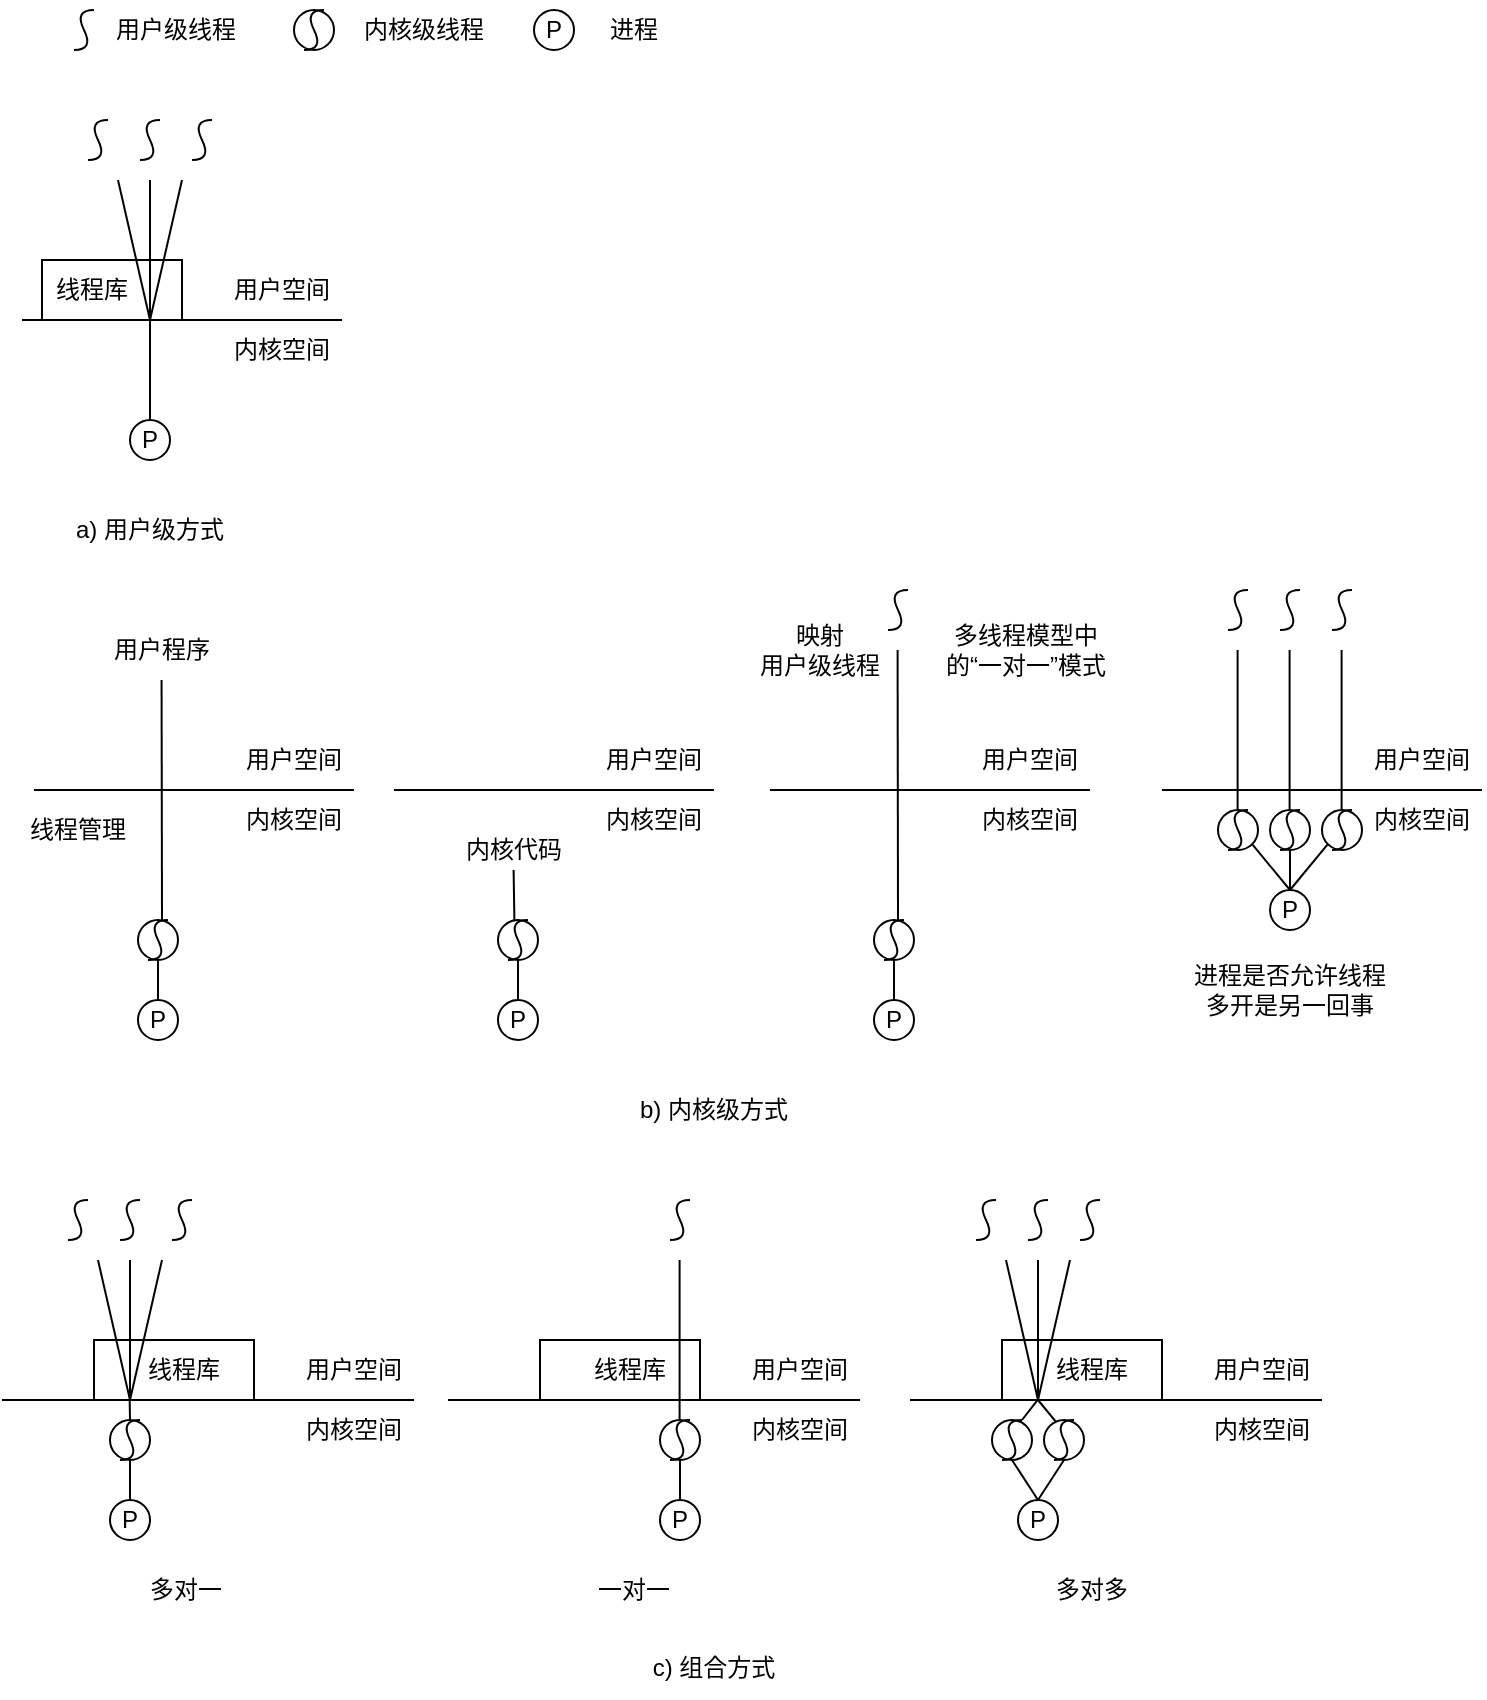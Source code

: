 <mxfile version="20.3.0" type="device"><diagram id="R8uhCAj3QVpGv8HU3DEY" name="第 1 页"><mxGraphModel dx="981" dy="624" grid="1" gridSize="10" guides="1" tooltips="1" connect="1" arrows="1" fold="1" page="1" pageScale="1" pageWidth="827" pageHeight="1169" math="0" shadow="0"><root><mxCell id="0"/><mxCell id="1" parent="0"/><mxCell id="jNo3TmFKZW0yZYiEly3y-71" value="" style="endArrow=none;html=1;rounded=0;" parent="1" edge="1"><mxGeometry width="50" height="50" relative="1" as="geometry"><mxPoint x="30" y="480" as="sourcePoint"/><mxPoint x="190" y="480" as="targetPoint"/></mxGeometry></mxCell><mxCell id="jNo3TmFKZW0yZYiEly3y-72" value="线程库&amp;nbsp; &amp;nbsp; &amp;nbsp;&amp;nbsp;" style="rounded=0;whiteSpace=wrap;html=1;" parent="1" vertex="1"><mxGeometry x="40" y="450" width="70" height="30" as="geometry"/></mxCell><mxCell id="jNo3TmFKZW0yZYiEly3y-73" value="用户空间" style="text;html=1;strokeColor=none;fillColor=none;align=center;verticalAlign=middle;whiteSpace=wrap;rounded=0;" parent="1" vertex="1"><mxGeometry x="130" y="450" width="60" height="30" as="geometry"/></mxCell><mxCell id="jNo3TmFKZW0yZYiEly3y-74" value="内核空间" style="text;html=1;strokeColor=none;fillColor=none;align=center;verticalAlign=middle;whiteSpace=wrap;rounded=0;" parent="1" vertex="1"><mxGeometry x="130" y="480" width="60" height="30" as="geometry"/></mxCell><mxCell id="jNo3TmFKZW0yZYiEly3y-75" value="P" style="ellipse;whiteSpace=wrap;html=1;aspect=fixed;" parent="1" vertex="1"><mxGeometry x="84" y="530" width="20" height="20" as="geometry"/></mxCell><mxCell id="jNo3TmFKZW0yZYiEly3y-76" value="" style="endArrow=none;html=1;rounded=0;exitX=0.5;exitY=0;exitDx=0;exitDy=0;" parent="1" source="jNo3TmFKZW0yZYiEly3y-75" edge="1"><mxGeometry width="50" height="50" relative="1" as="geometry"><mxPoint x="90" y="520" as="sourcePoint"/><mxPoint x="94" y="410" as="targetPoint"/></mxGeometry></mxCell><mxCell id="jNo3TmFKZW0yZYiEly3y-77" value="" style="endArrow=none;html=1;rounded=0;" parent="1" edge="1"><mxGeometry width="50" height="50" relative="1" as="geometry"><mxPoint x="94" y="480" as="sourcePoint"/><mxPoint x="110" y="410" as="targetPoint"/></mxGeometry></mxCell><mxCell id="jNo3TmFKZW0yZYiEly3y-79" value="" style="endArrow=none;html=1;rounded=0;" parent="1" edge="1"><mxGeometry width="50" height="50" relative="1" as="geometry"><mxPoint x="94" y="480" as="sourcePoint"/><mxPoint x="78" y="410" as="targetPoint"/></mxGeometry></mxCell><mxCell id="jNo3TmFKZW0yZYiEly3y-85" value="" style="endArrow=none;html=1;rounded=0;" parent="1" edge="1"><mxGeometry width="50" height="50" relative="1" as="geometry"><mxPoint x="600" y="715" as="sourcePoint"/><mxPoint x="760" y="715" as="targetPoint"/></mxGeometry></mxCell><mxCell id="jNo3TmFKZW0yZYiEly3y-87" value="用户空间" style="text;html=1;strokeColor=none;fillColor=none;align=center;verticalAlign=middle;whiteSpace=wrap;rounded=0;" parent="1" vertex="1"><mxGeometry x="700" y="685" width="60" height="30" as="geometry"/></mxCell><mxCell id="jNo3TmFKZW0yZYiEly3y-88" value="内核空间" style="text;html=1;strokeColor=none;fillColor=none;align=center;verticalAlign=middle;whiteSpace=wrap;rounded=0;" parent="1" vertex="1"><mxGeometry x="700" y="715" width="60" height="30" as="geometry"/></mxCell><mxCell id="jNo3TmFKZW0yZYiEly3y-89" value="P" style="ellipse;whiteSpace=wrap;html=1;aspect=fixed;" parent="1" vertex="1"><mxGeometry x="654" y="765" width="20" height="20" as="geometry"/></mxCell><mxCell id="jNo3TmFKZW0yZYiEly3y-90" value="" style="endArrow=none;html=1;rounded=0;exitX=0.5;exitY=0;exitDx=0;exitDy=0;startArrow=none;entryX=0.5;entryY=1;entryDx=0;entryDy=0;" parent="1" source="jNo3TmFKZW0yZYiEly3y-96" target="jNo3TmFKZW0yZYiEly3y-96" edge="1"><mxGeometry width="50" height="50" relative="1" as="geometry"><mxPoint x="660" y="755" as="sourcePoint"/><mxPoint x="664" y="645" as="targetPoint"/></mxGeometry></mxCell><mxCell id="jNo3TmFKZW0yZYiEly3y-91" value="" style="endArrow=none;html=1;rounded=0;entryX=0;entryY=1;entryDx=0;entryDy=0;" parent="1" target="jNo3TmFKZW0yZYiEly3y-101" edge="1"><mxGeometry width="50" height="50" relative="1" as="geometry"><mxPoint x="664" y="765" as="sourcePoint"/><mxPoint x="680" y="745" as="targetPoint"/></mxGeometry></mxCell><mxCell id="jNo3TmFKZW0yZYiEly3y-92" value="" style="endArrow=none;html=1;rounded=0;entryX=1;entryY=1;entryDx=0;entryDy=0;" parent="1" target="jNo3TmFKZW0yZYiEly3y-104" edge="1"><mxGeometry width="50" height="50" relative="1" as="geometry"><mxPoint x="664" y="765" as="sourcePoint"/><mxPoint x="648" y="745" as="targetPoint"/></mxGeometry></mxCell><mxCell id="jNo3TmFKZW0yZYiEly3y-93" value="" style="curved=1;endArrow=none;html=1;rounded=0;endFill=0;" parent="1" edge="1"><mxGeometry width="50" height="50" relative="1" as="geometry"><mxPoint x="633" y="635" as="sourcePoint"/><mxPoint x="643" y="615" as="targetPoint"/><Array as="points"><mxPoint x="643" y="635"/><mxPoint x="633" y="615"/></Array></mxGeometry></mxCell><mxCell id="jNo3TmFKZW0yZYiEly3y-94" value="" style="curved=1;endArrow=none;html=1;rounded=0;endFill=0;" parent="1" edge="1"><mxGeometry width="50" height="50" relative="1" as="geometry"><mxPoint x="659" y="635" as="sourcePoint"/><mxPoint x="669" y="615" as="targetPoint"/><Array as="points"><mxPoint x="669" y="635"/><mxPoint x="659" y="615"/></Array></mxGeometry></mxCell><mxCell id="jNo3TmFKZW0yZYiEly3y-95" value="" style="curved=1;endArrow=none;html=1;rounded=0;endFill=0;" parent="1" edge="1"><mxGeometry width="50" height="50" relative="1" as="geometry"><mxPoint x="685" y="635" as="sourcePoint"/><mxPoint x="695" y="615" as="targetPoint"/><Array as="points"><mxPoint x="695" y="635"/><mxPoint x="685" y="615"/></Array></mxGeometry></mxCell><mxCell id="jNo3TmFKZW0yZYiEly3y-96" value="" style="ellipse;whiteSpace=wrap;html=1;aspect=fixed;" parent="1" vertex="1"><mxGeometry x="654" y="725" width="20" height="20" as="geometry"/></mxCell><mxCell id="jNo3TmFKZW0yZYiEly3y-97" value="" style="endArrow=none;html=1;rounded=0;exitX=0.5;exitY=0;exitDx=0;exitDy=0;" parent="1" source="jNo3TmFKZW0yZYiEly3y-89" target="jNo3TmFKZW0yZYiEly3y-96" edge="1"><mxGeometry width="50" height="50" relative="1" as="geometry"><mxPoint x="664" y="765" as="sourcePoint"/><mxPoint x="664" y="645" as="targetPoint"/></mxGeometry></mxCell><mxCell id="jNo3TmFKZW0yZYiEly3y-98" value="" style="curved=1;endArrow=none;html=1;rounded=0;endFill=0;" parent="1" edge="1"><mxGeometry width="50" height="50" relative="1" as="geometry"><mxPoint x="659" y="745" as="sourcePoint"/><mxPoint x="669" y="725" as="targetPoint"/><Array as="points"><mxPoint x="669" y="745"/><mxPoint x="659" y="725"/></Array></mxGeometry></mxCell><mxCell id="jNo3TmFKZW0yZYiEly3y-100" value="" style="endArrow=none;html=1;rounded=0;exitX=0.5;exitY=0;exitDx=0;exitDy=0;startArrow=none;entryX=0.5;entryY=1;entryDx=0;entryDy=0;" parent="1" source="jNo3TmFKZW0yZYiEly3y-101" target="jNo3TmFKZW0yZYiEly3y-101" edge="1"><mxGeometry width="50" height="50" relative="1" as="geometry"><mxPoint x="686" y="755" as="sourcePoint"/><mxPoint x="690" y="645" as="targetPoint"/></mxGeometry></mxCell><mxCell id="jNo3TmFKZW0yZYiEly3y-101" value="" style="ellipse;whiteSpace=wrap;html=1;aspect=fixed;" parent="1" vertex="1"><mxGeometry x="680" y="725" width="20" height="20" as="geometry"/></mxCell><mxCell id="jNo3TmFKZW0yZYiEly3y-102" value="" style="curved=1;endArrow=none;html=1;rounded=0;endFill=0;" parent="1" edge="1"><mxGeometry width="50" height="50" relative="1" as="geometry"><mxPoint x="685" y="745" as="sourcePoint"/><mxPoint x="695" y="725" as="targetPoint"/><Array as="points"><mxPoint x="695" y="745"/><mxPoint x="685" y="725"/></Array></mxGeometry></mxCell><mxCell id="jNo3TmFKZW0yZYiEly3y-103" value="" style="endArrow=none;html=1;rounded=0;exitX=0.5;exitY=0;exitDx=0;exitDy=0;startArrow=none;entryX=0.5;entryY=1;entryDx=0;entryDy=0;" parent="1" source="jNo3TmFKZW0yZYiEly3y-104" target="jNo3TmFKZW0yZYiEly3y-104" edge="1"><mxGeometry width="50" height="50" relative="1" as="geometry"><mxPoint x="634" y="755" as="sourcePoint"/><mxPoint x="638" y="645" as="targetPoint"/></mxGeometry></mxCell><mxCell id="jNo3TmFKZW0yZYiEly3y-104" value="" style="ellipse;whiteSpace=wrap;html=1;aspect=fixed;" parent="1" vertex="1"><mxGeometry x="628" y="725" width="20" height="20" as="geometry"/></mxCell><mxCell id="jNo3TmFKZW0yZYiEly3y-105" value="" style="curved=1;endArrow=none;html=1;rounded=0;endFill=0;" parent="1" edge="1"><mxGeometry width="50" height="50" relative="1" as="geometry"><mxPoint x="633" y="745" as="sourcePoint"/><mxPoint x="643" y="725" as="targetPoint"/><Array as="points"><mxPoint x="643" y="745"/><mxPoint x="633" y="725"/></Array></mxGeometry></mxCell><mxCell id="jNo3TmFKZW0yZYiEly3y-108" value="" style="endArrow=none;html=1;rounded=0;exitX=0.5;exitY=0;exitDx=0;exitDy=0;" parent="1" edge="1"><mxGeometry width="50" height="50" relative="1" as="geometry"><mxPoint x="637.8" y="725" as="sourcePoint"/><mxPoint x="637.8" y="645" as="targetPoint"/></mxGeometry></mxCell><mxCell id="jNo3TmFKZW0yZYiEly3y-109" value="" style="endArrow=none;html=1;rounded=0;exitX=0.5;exitY=0;exitDx=0;exitDy=0;" parent="1" edge="1"><mxGeometry width="50" height="50" relative="1" as="geometry"><mxPoint x="663.8" y="725" as="sourcePoint"/><mxPoint x="663.8" y="645" as="targetPoint"/></mxGeometry></mxCell><mxCell id="jNo3TmFKZW0yZYiEly3y-110" value="" style="endArrow=none;html=1;rounded=0;exitX=0.5;exitY=0;exitDx=0;exitDy=0;" parent="1" edge="1"><mxGeometry width="50" height="50" relative="1" as="geometry"><mxPoint x="689.8" y="725" as="sourcePoint"/><mxPoint x="689.8" y="645" as="targetPoint"/></mxGeometry></mxCell><mxCell id="jNo3TmFKZW0yZYiEly3y-111" value="" style="curved=1;endArrow=none;html=1;rounded=0;endFill=0;" parent="1" edge="1"><mxGeometry width="50" height="50" relative="1" as="geometry"><mxPoint x="63" y="400" as="sourcePoint"/><mxPoint x="73" y="380" as="targetPoint"/><Array as="points"><mxPoint x="73" y="400"/><mxPoint x="63" y="380"/></Array></mxGeometry></mxCell><mxCell id="jNo3TmFKZW0yZYiEly3y-112" value="" style="curved=1;endArrow=none;html=1;rounded=0;endFill=0;" parent="1" edge="1"><mxGeometry width="50" height="50" relative="1" as="geometry"><mxPoint x="89" y="400" as="sourcePoint"/><mxPoint x="99" y="380" as="targetPoint"/><Array as="points"><mxPoint x="99" y="400"/><mxPoint x="89" y="380"/></Array></mxGeometry></mxCell><mxCell id="jNo3TmFKZW0yZYiEly3y-113" value="" style="curved=1;endArrow=none;html=1;rounded=0;endFill=0;" parent="1" edge="1"><mxGeometry width="50" height="50" relative="1" as="geometry"><mxPoint x="115" y="400" as="sourcePoint"/><mxPoint x="125" y="380" as="targetPoint"/><Array as="points"><mxPoint x="125" y="400"/><mxPoint x="115" y="380"/></Array></mxGeometry></mxCell><mxCell id="jNo3TmFKZW0yZYiEly3y-114" value="" style="endArrow=none;html=1;rounded=0;" parent="1" edge="1"><mxGeometry width="50" height="50" relative="1" as="geometry"><mxPoint x="20.0" y="1020" as="sourcePoint"/><mxPoint x="226" y="1020" as="targetPoint"/></mxGeometry></mxCell><mxCell id="jNo3TmFKZW0yZYiEly3y-115" value="&amp;nbsp; &amp;nbsp; &amp;nbsp; 线程库&amp;nbsp; &amp;nbsp;" style="rounded=0;whiteSpace=wrap;html=1;" parent="1" vertex="1"><mxGeometry x="66" y="990" width="80" height="30" as="geometry"/></mxCell><mxCell id="jNo3TmFKZW0yZYiEly3y-116" value="用户空间" style="text;html=1;strokeColor=none;fillColor=none;align=center;verticalAlign=middle;whiteSpace=wrap;rounded=0;" parent="1" vertex="1"><mxGeometry x="166" y="990" width="60" height="30" as="geometry"/></mxCell><mxCell id="jNo3TmFKZW0yZYiEly3y-117" value="内核空间" style="text;html=1;strokeColor=none;fillColor=none;align=center;verticalAlign=middle;whiteSpace=wrap;rounded=0;" parent="1" vertex="1"><mxGeometry x="166" y="1020" width="60" height="30" as="geometry"/></mxCell><mxCell id="jNo3TmFKZW0yZYiEly3y-118" value="P" style="ellipse;whiteSpace=wrap;html=1;aspect=fixed;" parent="1" vertex="1"><mxGeometry x="74" y="1070" width="20" height="20" as="geometry"/></mxCell><mxCell id="jNo3TmFKZW0yZYiEly3y-119" value="" style="endArrow=none;html=1;rounded=0;" parent="1" edge="1"><mxGeometry width="50" height="50" relative="1" as="geometry"><mxPoint x="84" y="1020" as="sourcePoint"/><mxPoint x="84" y="950" as="targetPoint"/></mxGeometry></mxCell><mxCell id="jNo3TmFKZW0yZYiEly3y-120" value="" style="endArrow=none;html=1;rounded=0;" parent="1" edge="1"><mxGeometry width="50" height="50" relative="1" as="geometry"><mxPoint x="84" y="1020" as="sourcePoint"/><mxPoint x="100" y="950" as="targetPoint"/></mxGeometry></mxCell><mxCell id="jNo3TmFKZW0yZYiEly3y-121" value="" style="endArrow=none;html=1;rounded=0;" parent="1" edge="1"><mxGeometry width="50" height="50" relative="1" as="geometry"><mxPoint x="84" y="1020" as="sourcePoint"/><mxPoint x="68" y="950" as="targetPoint"/></mxGeometry></mxCell><mxCell id="jNo3TmFKZW0yZYiEly3y-122" value="" style="curved=1;endArrow=none;html=1;rounded=0;endFill=0;" parent="1" edge="1"><mxGeometry width="50" height="50" relative="1" as="geometry"><mxPoint x="53" y="940" as="sourcePoint"/><mxPoint x="63" y="920" as="targetPoint"/><Array as="points"><mxPoint x="63" y="940"/><mxPoint x="53" y="920"/></Array></mxGeometry></mxCell><mxCell id="jNo3TmFKZW0yZYiEly3y-123" value="" style="curved=1;endArrow=none;html=1;rounded=0;endFill=0;" parent="1" edge="1"><mxGeometry width="50" height="50" relative="1" as="geometry"><mxPoint x="79" y="940" as="sourcePoint"/><mxPoint x="89" y="920" as="targetPoint"/><Array as="points"><mxPoint x="89" y="940"/><mxPoint x="79" y="920"/></Array></mxGeometry></mxCell><mxCell id="jNo3TmFKZW0yZYiEly3y-124" value="" style="curved=1;endArrow=none;html=1;rounded=0;endFill=0;" parent="1" edge="1"><mxGeometry width="50" height="50" relative="1" as="geometry"><mxPoint x="105" y="940" as="sourcePoint"/><mxPoint x="115" y="920" as="targetPoint"/><Array as="points"><mxPoint x="115" y="940"/><mxPoint x="105" y="920"/></Array></mxGeometry></mxCell><mxCell id="jNo3TmFKZW0yZYiEly3y-141" value="" style="endArrow=none;html=1;rounded=0;exitX=0.5;exitY=0;exitDx=0;exitDy=0;entryX=0.223;entryY=1.009;entryDx=0;entryDy=0;entryPerimeter=0;" parent="1" edge="1" target="jNo3TmFKZW0yZYiEly3y-115" source="MySx4Qwm1j2VARyJ2Elh-58"><mxGeometry width="50" height="50" relative="1" as="geometry"><mxPoint x="135.8" y="1030" as="sourcePoint"/><mxPoint x="135.8" y="950" as="targetPoint"/></mxGeometry></mxCell><mxCell id="jNo3TmFKZW0yZYiEly3y-142" value="a) 用户级方式" style="text;html=1;strokeColor=none;fillColor=none;align=center;verticalAlign=middle;whiteSpace=wrap;rounded=0;" parent="1" vertex="1"><mxGeometry x="56" y="570" width="76" height="30" as="geometry"/></mxCell><mxCell id="jNo3TmFKZW0yZYiEly3y-143" value="b) 内核级方式" style="text;html=1;strokeColor=none;fillColor=none;align=center;verticalAlign=middle;whiteSpace=wrap;rounded=0;" parent="1" vertex="1"><mxGeometry x="338" y="860" width="76" height="30" as="geometry"/></mxCell><mxCell id="jNo3TmFKZW0yZYiEly3y-144" value="c) 组合方式" style="text;html=1;strokeColor=none;fillColor=none;align=center;verticalAlign=middle;whiteSpace=wrap;rounded=0;" parent="1" vertex="1"><mxGeometry x="338" y="1139" width="76" height="30" as="geometry"/></mxCell><mxCell id="jNo3TmFKZW0yZYiEly3y-146" value="" style="curved=1;endArrow=none;html=1;rounded=0;endFill=0;" parent="1" edge="1"><mxGeometry width="50" height="50" relative="1" as="geometry"><mxPoint x="56" y="345" as="sourcePoint"/><mxPoint x="66" y="325" as="targetPoint"/><Array as="points"><mxPoint x="66" y="345"/><mxPoint x="56" y="325"/></Array></mxGeometry></mxCell><mxCell id="jNo3TmFKZW0yZYiEly3y-147" value="P" style="ellipse;whiteSpace=wrap;html=1;aspect=fixed;" parent="1" vertex="1"><mxGeometry x="286" y="325" width="20" height="20" as="geometry"/></mxCell><mxCell id="jNo3TmFKZW0yZYiEly3y-148" value="" style="endArrow=none;html=1;rounded=0;exitX=0.5;exitY=0;exitDx=0;exitDy=0;startArrow=none;entryX=0.5;entryY=1;entryDx=0;entryDy=0;" parent="1" source="jNo3TmFKZW0yZYiEly3y-149" target="jNo3TmFKZW0yZYiEly3y-149" edge="1"><mxGeometry width="50" height="50" relative="1" as="geometry"><mxPoint x="172" y="355" as="sourcePoint"/><mxPoint x="176" y="245" as="targetPoint"/></mxGeometry></mxCell><mxCell id="jNo3TmFKZW0yZYiEly3y-149" value="" style="ellipse;whiteSpace=wrap;html=1;aspect=fixed;" parent="1" vertex="1"><mxGeometry x="166" y="325" width="20" height="20" as="geometry"/></mxCell><mxCell id="jNo3TmFKZW0yZYiEly3y-150" value="" style="curved=1;endArrow=none;html=1;rounded=0;endFill=0;" parent="1" edge="1"><mxGeometry width="50" height="50" relative="1" as="geometry"><mxPoint x="171" y="345" as="sourcePoint"/><mxPoint x="181" y="325" as="targetPoint"/><Array as="points"><mxPoint x="181" y="345"/><mxPoint x="171" y="325"/></Array></mxGeometry></mxCell><mxCell id="jNo3TmFKZW0yZYiEly3y-151" value="用户级线程" style="text;html=1;strokeColor=none;fillColor=none;align=center;verticalAlign=middle;whiteSpace=wrap;rounded=0;" parent="1" vertex="1"><mxGeometry x="72" y="320" width="70" height="30" as="geometry"/></mxCell><mxCell id="jNo3TmFKZW0yZYiEly3y-152" value="内核级线程" style="text;html=1;strokeColor=none;fillColor=none;align=center;verticalAlign=middle;whiteSpace=wrap;rounded=0;" parent="1" vertex="1"><mxGeometry x="196" y="320" width="70" height="30" as="geometry"/></mxCell><mxCell id="jNo3TmFKZW0yZYiEly3y-153" value="进程" style="text;html=1;strokeColor=none;fillColor=none;align=center;verticalAlign=middle;whiteSpace=wrap;rounded=0;" parent="1" vertex="1"><mxGeometry x="306" y="320" width="60" height="30" as="geometry"/></mxCell><mxCell id="jNo3TmFKZW0yZYiEly3y-156" value="" style="endArrow=none;html=1;rounded=0;" parent="1" edge="1"><mxGeometry width="50" height="50" relative="1" as="geometry"><mxPoint x="404" y="715" as="sourcePoint"/><mxPoint x="564" y="715" as="targetPoint"/></mxGeometry></mxCell><mxCell id="jNo3TmFKZW0yZYiEly3y-157" value="用户空间" style="text;html=1;strokeColor=none;fillColor=none;align=center;verticalAlign=middle;whiteSpace=wrap;rounded=0;" parent="1" vertex="1"><mxGeometry x="504" y="685" width="60" height="30" as="geometry"/></mxCell><mxCell id="jNo3TmFKZW0yZYiEly3y-158" value="内核空间" style="text;html=1;strokeColor=none;fillColor=none;align=center;verticalAlign=middle;whiteSpace=wrap;rounded=0;" parent="1" vertex="1"><mxGeometry x="504" y="715" width="60" height="30" as="geometry"/></mxCell><mxCell id="jNo3TmFKZW0yZYiEly3y-159" value="P" style="ellipse;whiteSpace=wrap;html=1;aspect=fixed;" parent="1" vertex="1"><mxGeometry x="456" y="820" width="20" height="20" as="geometry"/></mxCell><mxCell id="jNo3TmFKZW0yZYiEly3y-160" value="" style="endArrow=none;html=1;rounded=0;exitX=0.5;exitY=0;exitDx=0;exitDy=0;startArrow=none;entryX=0.5;entryY=1;entryDx=0;entryDy=0;" parent="1" source="jNo3TmFKZW0yZYiEly3y-166" target="jNo3TmFKZW0yZYiEly3y-166" edge="1"><mxGeometry width="50" height="50" relative="1" as="geometry"><mxPoint x="462" y="810" as="sourcePoint"/><mxPoint x="466" y="700" as="targetPoint"/></mxGeometry></mxCell><mxCell id="jNo3TmFKZW0yZYiEly3y-164" value="" style="curved=1;endArrow=none;html=1;rounded=0;endFill=0;" parent="1" edge="1"><mxGeometry width="50" height="50" relative="1" as="geometry"><mxPoint x="463" y="635" as="sourcePoint"/><mxPoint x="473" y="615" as="targetPoint"/><Array as="points"><mxPoint x="473" y="635"/><mxPoint x="463" y="615"/></Array></mxGeometry></mxCell><mxCell id="jNo3TmFKZW0yZYiEly3y-166" value="" style="ellipse;whiteSpace=wrap;html=1;aspect=fixed;" parent="1" vertex="1"><mxGeometry x="456" y="780" width="20" height="20" as="geometry"/></mxCell><mxCell id="jNo3TmFKZW0yZYiEly3y-167" value="" style="endArrow=none;html=1;rounded=0;exitX=0.5;exitY=0;exitDx=0;exitDy=0;" parent="1" source="jNo3TmFKZW0yZYiEly3y-159" target="jNo3TmFKZW0yZYiEly3y-166" edge="1"><mxGeometry width="50" height="50" relative="1" as="geometry"><mxPoint x="466" y="820" as="sourcePoint"/><mxPoint x="466" y="700" as="targetPoint"/></mxGeometry></mxCell><mxCell id="jNo3TmFKZW0yZYiEly3y-168" value="" style="curved=1;endArrow=none;html=1;rounded=0;endFill=0;" parent="1" edge="1"><mxGeometry width="50" height="50" relative="1" as="geometry"><mxPoint x="461" y="800" as="sourcePoint"/><mxPoint x="471" y="780" as="targetPoint"/><Array as="points"><mxPoint x="471" y="800"/><mxPoint x="461" y="780"/></Array></mxGeometry></mxCell><mxCell id="jNo3TmFKZW0yZYiEly3y-176" value="" style="endArrow=none;html=1;rounded=0;" parent="1" edge="1"><mxGeometry width="50" height="50" relative="1" as="geometry"><mxPoint x="468" y="780" as="sourcePoint"/><mxPoint x="467.8" y="645" as="targetPoint"/></mxGeometry></mxCell><mxCell id="jNo3TmFKZW0yZYiEly3y-178" value="" style="endArrow=none;html=1;rounded=0;" parent="1" edge="1"><mxGeometry width="50" height="50" relative="1" as="geometry"><mxPoint x="36" y="715" as="sourcePoint"/><mxPoint x="196" y="715" as="targetPoint"/></mxGeometry></mxCell><mxCell id="jNo3TmFKZW0yZYiEly3y-179" value="用户空间" style="text;html=1;strokeColor=none;fillColor=none;align=center;verticalAlign=middle;whiteSpace=wrap;rounded=0;" parent="1" vertex="1"><mxGeometry x="136" y="685" width="60" height="30" as="geometry"/></mxCell><mxCell id="jNo3TmFKZW0yZYiEly3y-180" value="内核空间" style="text;html=1;strokeColor=none;fillColor=none;align=center;verticalAlign=middle;whiteSpace=wrap;rounded=0;" parent="1" vertex="1"><mxGeometry x="136" y="715" width="60" height="30" as="geometry"/></mxCell><mxCell id="jNo3TmFKZW0yZYiEly3y-181" value="P" style="ellipse;whiteSpace=wrap;html=1;aspect=fixed;" parent="1" vertex="1"><mxGeometry x="88" y="820" width="20" height="20" as="geometry"/></mxCell><mxCell id="jNo3TmFKZW0yZYiEly3y-182" value="" style="endArrow=none;html=1;rounded=0;exitX=0.5;exitY=0;exitDx=0;exitDy=0;startArrow=none;entryX=0.5;entryY=1;entryDx=0;entryDy=0;" parent="1" source="jNo3TmFKZW0yZYiEly3y-184" target="jNo3TmFKZW0yZYiEly3y-184" edge="1"><mxGeometry width="50" height="50" relative="1" as="geometry"><mxPoint x="94" y="810" as="sourcePoint"/><mxPoint x="98" y="700" as="targetPoint"/></mxGeometry></mxCell><mxCell id="jNo3TmFKZW0yZYiEly3y-184" value="" style="ellipse;whiteSpace=wrap;html=1;aspect=fixed;" parent="1" vertex="1"><mxGeometry x="88" y="780" width="20" height="20" as="geometry"/></mxCell><mxCell id="jNo3TmFKZW0yZYiEly3y-185" value="" style="endArrow=none;html=1;rounded=0;exitX=0.5;exitY=0;exitDx=0;exitDy=0;" parent="1" source="jNo3TmFKZW0yZYiEly3y-181" target="jNo3TmFKZW0yZYiEly3y-184" edge="1"><mxGeometry width="50" height="50" relative="1" as="geometry"><mxPoint x="98" y="820" as="sourcePoint"/><mxPoint x="98" y="700" as="targetPoint"/></mxGeometry></mxCell><mxCell id="jNo3TmFKZW0yZYiEly3y-186" value="" style="curved=1;endArrow=none;html=1;rounded=0;endFill=0;" parent="1" edge="1"><mxGeometry width="50" height="50" relative="1" as="geometry"><mxPoint x="93" y="800" as="sourcePoint"/><mxPoint x="103" y="780" as="targetPoint"/><Array as="points"><mxPoint x="103" y="800"/><mxPoint x="93" y="780"/></Array></mxGeometry></mxCell><mxCell id="jNo3TmFKZW0yZYiEly3y-192" value="" style="endArrow=none;html=1;rounded=0;" parent="1" target="jNo3TmFKZW0yZYiEly3y-193" edge="1"><mxGeometry width="50" height="50" relative="1" as="geometry"><mxPoint x="100" y="780" as="sourcePoint"/><mxPoint x="99.76" y="645" as="targetPoint"/></mxGeometry></mxCell><mxCell id="jNo3TmFKZW0yZYiEly3y-193" value="用户程序" style="text;html=1;strokeColor=none;fillColor=none;align=center;verticalAlign=middle;whiteSpace=wrap;rounded=0;" parent="1" vertex="1"><mxGeometry x="69.76" y="630" width="60" height="30" as="geometry"/></mxCell><mxCell id="jNo3TmFKZW0yZYiEly3y-194" value="线程管理" style="text;html=1;strokeColor=none;fillColor=none;align=center;verticalAlign=middle;whiteSpace=wrap;rounded=0;" parent="1" vertex="1"><mxGeometry x="28" y="720" width="60" height="30" as="geometry"/></mxCell><mxCell id="jNo3TmFKZW0yZYiEly3y-196" value="" style="endArrow=none;html=1;rounded=0;" parent="1" edge="1"><mxGeometry width="50" height="50" relative="1" as="geometry"><mxPoint x="216" y="715" as="sourcePoint"/><mxPoint x="376" y="715" as="targetPoint"/></mxGeometry></mxCell><mxCell id="jNo3TmFKZW0yZYiEly3y-197" value="用户空间" style="text;html=1;strokeColor=none;fillColor=none;align=center;verticalAlign=middle;whiteSpace=wrap;rounded=0;" parent="1" vertex="1"><mxGeometry x="316" y="685" width="60" height="30" as="geometry"/></mxCell><mxCell id="jNo3TmFKZW0yZYiEly3y-198" value="内核空间" style="text;html=1;strokeColor=none;fillColor=none;align=center;verticalAlign=middle;whiteSpace=wrap;rounded=0;" parent="1" vertex="1"><mxGeometry x="316" y="715" width="60" height="30" as="geometry"/></mxCell><mxCell id="jNo3TmFKZW0yZYiEly3y-199" value="P" style="ellipse;whiteSpace=wrap;html=1;aspect=fixed;" parent="1" vertex="1"><mxGeometry x="268" y="820" width="20" height="20" as="geometry"/></mxCell><mxCell id="jNo3TmFKZW0yZYiEly3y-200" value="" style="endArrow=none;html=1;rounded=0;exitX=0.5;exitY=0;exitDx=0;exitDy=0;startArrow=none;entryX=0.5;entryY=1;entryDx=0;entryDy=0;" parent="1" source="jNo3TmFKZW0yZYiEly3y-201" target="jNo3TmFKZW0yZYiEly3y-201" edge="1"><mxGeometry width="50" height="50" relative="1" as="geometry"><mxPoint x="274" y="810" as="sourcePoint"/><mxPoint x="278" y="700" as="targetPoint"/></mxGeometry></mxCell><mxCell id="jNo3TmFKZW0yZYiEly3y-201" value="" style="ellipse;whiteSpace=wrap;html=1;aspect=fixed;" parent="1" vertex="1"><mxGeometry x="268" y="780" width="20" height="20" as="geometry"/></mxCell><mxCell id="jNo3TmFKZW0yZYiEly3y-202" value="" style="endArrow=none;html=1;rounded=0;exitX=0.5;exitY=0;exitDx=0;exitDy=0;" parent="1" source="jNo3TmFKZW0yZYiEly3y-199" target="jNo3TmFKZW0yZYiEly3y-201" edge="1"><mxGeometry width="50" height="50" relative="1" as="geometry"><mxPoint x="278" y="820" as="sourcePoint"/><mxPoint x="278" y="700" as="targetPoint"/></mxGeometry></mxCell><mxCell id="jNo3TmFKZW0yZYiEly3y-203" value="" style="curved=1;endArrow=none;html=1;rounded=0;endFill=0;" parent="1" edge="1"><mxGeometry width="50" height="50" relative="1" as="geometry"><mxPoint x="273" y="800" as="sourcePoint"/><mxPoint x="283" y="780" as="targetPoint"/><Array as="points"><mxPoint x="283" y="800"/><mxPoint x="273" y="780"/></Array></mxGeometry></mxCell><mxCell id="jNo3TmFKZW0yZYiEly3y-204" value="内核代码" style="text;html=1;strokeColor=none;fillColor=none;align=center;verticalAlign=middle;whiteSpace=wrap;rounded=0;" parent="1" vertex="1"><mxGeometry x="246" y="730" width="60" height="30" as="geometry"/></mxCell><mxCell id="jNo3TmFKZW0yZYiEly3y-205" value="" style="endArrow=none;html=1;rounded=0;" parent="1" edge="1"><mxGeometry width="50" height="50" relative="1" as="geometry"><mxPoint x="276.2" y="780" as="sourcePoint"/><mxPoint x="275.8" y="755" as="targetPoint"/></mxGeometry></mxCell><mxCell id="jNo3TmFKZW0yZYiEly3y-206" value="映射&lt;br&gt;用户级线程" style="text;html=1;strokeColor=none;fillColor=none;align=center;verticalAlign=middle;whiteSpace=wrap;rounded=0;" parent="1" vertex="1"><mxGeometry x="394" y="630" width="70" height="30" as="geometry"/></mxCell><mxCell id="jNo3TmFKZW0yZYiEly3y-207" value="多线程模型中的“一对一”模式" style="text;html=1;strokeColor=none;fillColor=none;align=center;verticalAlign=middle;whiteSpace=wrap;rounded=0;" parent="1" vertex="1"><mxGeometry x="490" y="630" width="84" height="30" as="geometry"/></mxCell><mxCell id="jNo3TmFKZW0yZYiEly3y-208" value="进程是否允许线程多开是另一回事" style="text;html=1;strokeColor=none;fillColor=none;align=center;verticalAlign=middle;whiteSpace=wrap;rounded=0;" parent="1" vertex="1"><mxGeometry x="613" y="800" width="102" height="30" as="geometry"/></mxCell><mxCell id="MySx4Qwm1j2VARyJ2Elh-1" value="" style="endArrow=none;html=1;rounded=0;" edge="1" parent="1"><mxGeometry width="50" height="50" relative="1" as="geometry"><mxPoint x="243.0" y="1020" as="sourcePoint"/><mxPoint x="449" y="1020" as="targetPoint"/></mxGeometry></mxCell><mxCell id="MySx4Qwm1j2VARyJ2Elh-2" value="&amp;nbsp; &amp;nbsp; &amp;nbsp; 线程库&amp;nbsp; &amp;nbsp;" style="rounded=0;whiteSpace=wrap;html=1;" vertex="1" parent="1"><mxGeometry x="289" y="990" width="80" height="30" as="geometry"/></mxCell><mxCell id="MySx4Qwm1j2VARyJ2Elh-3" value="用户空间" style="text;html=1;strokeColor=none;fillColor=none;align=center;verticalAlign=middle;whiteSpace=wrap;rounded=0;" vertex="1" parent="1"><mxGeometry x="389" y="990" width="60" height="30" as="geometry"/></mxCell><mxCell id="MySx4Qwm1j2VARyJ2Elh-4" value="内核空间" style="text;html=1;strokeColor=none;fillColor=none;align=center;verticalAlign=middle;whiteSpace=wrap;rounded=0;" vertex="1" parent="1"><mxGeometry x="389" y="1020" width="60" height="30" as="geometry"/></mxCell><mxCell id="MySx4Qwm1j2VARyJ2Elh-22" value="P" style="ellipse;whiteSpace=wrap;html=1;aspect=fixed;" vertex="1" parent="1"><mxGeometry x="349" y="1070" width="20" height="20" as="geometry"/></mxCell><mxCell id="MySx4Qwm1j2VARyJ2Elh-23" value="" style="endArrow=none;html=1;rounded=0;exitX=0.5;exitY=0;exitDx=0;exitDy=0;startArrow=none;entryX=0.5;entryY=1;entryDx=0;entryDy=0;" edge="1" parent="1" source="MySx4Qwm1j2VARyJ2Elh-25" target="MySx4Qwm1j2VARyJ2Elh-25"><mxGeometry width="50" height="50" relative="1" as="geometry"><mxPoint x="355" y="1060" as="sourcePoint"/><mxPoint x="359" y="950" as="targetPoint"/></mxGeometry></mxCell><mxCell id="MySx4Qwm1j2VARyJ2Elh-24" value="" style="curved=1;endArrow=none;html=1;rounded=0;endFill=0;" edge="1" parent="1"><mxGeometry width="50" height="50" relative="1" as="geometry"><mxPoint x="354" y="940" as="sourcePoint"/><mxPoint x="364" y="920" as="targetPoint"/><Array as="points"><mxPoint x="364" y="940"/><mxPoint x="354" y="920"/></Array></mxGeometry></mxCell><mxCell id="MySx4Qwm1j2VARyJ2Elh-25" value="" style="ellipse;whiteSpace=wrap;html=1;aspect=fixed;" vertex="1" parent="1"><mxGeometry x="349" y="1030" width="20" height="20" as="geometry"/></mxCell><mxCell id="MySx4Qwm1j2VARyJ2Elh-26" value="" style="endArrow=none;html=1;rounded=0;exitX=0.5;exitY=0;exitDx=0;exitDy=0;" edge="1" parent="1" source="MySx4Qwm1j2VARyJ2Elh-22" target="MySx4Qwm1j2VARyJ2Elh-25"><mxGeometry width="50" height="50" relative="1" as="geometry"><mxPoint x="359" y="1070" as="sourcePoint"/><mxPoint x="359" y="950" as="targetPoint"/></mxGeometry></mxCell><mxCell id="MySx4Qwm1j2VARyJ2Elh-27" value="" style="curved=1;endArrow=none;html=1;rounded=0;endFill=0;" edge="1" parent="1"><mxGeometry width="50" height="50" relative="1" as="geometry"><mxPoint x="354" y="1050" as="sourcePoint"/><mxPoint x="364" y="1030" as="targetPoint"/><Array as="points"><mxPoint x="364" y="1050"/><mxPoint x="354" y="1030"/></Array></mxGeometry></mxCell><mxCell id="MySx4Qwm1j2VARyJ2Elh-28" value="" style="endArrow=none;html=1;rounded=0;exitX=0.5;exitY=0;exitDx=0;exitDy=0;" edge="1" parent="1"><mxGeometry width="50" height="50" relative="1" as="geometry"><mxPoint x="358.8" y="1030" as="sourcePoint"/><mxPoint x="358.8" y="950" as="targetPoint"/></mxGeometry></mxCell><mxCell id="MySx4Qwm1j2VARyJ2Elh-29" value="" style="endArrow=none;html=1;rounded=0;" edge="1" parent="1"><mxGeometry width="50" height="50" relative="1" as="geometry"><mxPoint x="474.0" y="1020" as="sourcePoint"/><mxPoint x="680" y="1020" as="targetPoint"/></mxGeometry></mxCell><mxCell id="MySx4Qwm1j2VARyJ2Elh-30" value="&amp;nbsp; &amp;nbsp; &amp;nbsp; 线程库&amp;nbsp; &amp;nbsp;" style="rounded=0;whiteSpace=wrap;html=1;" vertex="1" parent="1"><mxGeometry x="520" y="990" width="80" height="30" as="geometry"/></mxCell><mxCell id="MySx4Qwm1j2VARyJ2Elh-31" value="用户空间" style="text;html=1;strokeColor=none;fillColor=none;align=center;verticalAlign=middle;whiteSpace=wrap;rounded=0;" vertex="1" parent="1"><mxGeometry x="620" y="990" width="60" height="30" as="geometry"/></mxCell><mxCell id="MySx4Qwm1j2VARyJ2Elh-32" value="内核空间" style="text;html=1;strokeColor=none;fillColor=none;align=center;verticalAlign=middle;whiteSpace=wrap;rounded=0;" vertex="1" parent="1"><mxGeometry x="620" y="1020" width="60" height="30" as="geometry"/></mxCell><mxCell id="MySx4Qwm1j2VARyJ2Elh-33" value="P" style="ellipse;whiteSpace=wrap;html=1;aspect=fixed;" vertex="1" parent="1"><mxGeometry x="528" y="1070" width="20" height="20" as="geometry"/></mxCell><mxCell id="MySx4Qwm1j2VARyJ2Elh-34" value="" style="endArrow=none;html=1;rounded=0;" edge="1" parent="1"><mxGeometry width="50" height="50" relative="1" as="geometry"><mxPoint x="538" y="1020" as="sourcePoint"/><mxPoint x="538" y="950" as="targetPoint"/></mxGeometry></mxCell><mxCell id="MySx4Qwm1j2VARyJ2Elh-35" value="" style="endArrow=none;html=1;rounded=0;" edge="1" parent="1"><mxGeometry width="50" height="50" relative="1" as="geometry"><mxPoint x="538" y="1020" as="sourcePoint"/><mxPoint x="554" y="950" as="targetPoint"/></mxGeometry></mxCell><mxCell id="MySx4Qwm1j2VARyJ2Elh-36" value="" style="endArrow=none;html=1;rounded=0;" edge="1" parent="1"><mxGeometry width="50" height="50" relative="1" as="geometry"><mxPoint x="538" y="1020" as="sourcePoint"/><mxPoint x="522" y="950" as="targetPoint"/></mxGeometry></mxCell><mxCell id="MySx4Qwm1j2VARyJ2Elh-37" value="" style="curved=1;endArrow=none;html=1;rounded=0;endFill=0;" edge="1" parent="1"><mxGeometry width="50" height="50" relative="1" as="geometry"><mxPoint x="507" y="940" as="sourcePoint"/><mxPoint x="517" y="920" as="targetPoint"/><Array as="points"><mxPoint x="517" y="940"/><mxPoint x="507" y="920"/></Array></mxGeometry></mxCell><mxCell id="MySx4Qwm1j2VARyJ2Elh-38" value="" style="curved=1;endArrow=none;html=1;rounded=0;endFill=0;" edge="1" parent="1"><mxGeometry width="50" height="50" relative="1" as="geometry"><mxPoint x="533" y="940" as="sourcePoint"/><mxPoint x="543" y="920" as="targetPoint"/><Array as="points"><mxPoint x="543" y="940"/><mxPoint x="533" y="920"/></Array></mxGeometry></mxCell><mxCell id="MySx4Qwm1j2VARyJ2Elh-39" value="" style="curved=1;endArrow=none;html=1;rounded=0;endFill=0;" edge="1" parent="1"><mxGeometry width="50" height="50" relative="1" as="geometry"><mxPoint x="559" y="940" as="sourcePoint"/><mxPoint x="569" y="920" as="targetPoint"/><Array as="points"><mxPoint x="569" y="940"/><mxPoint x="559" y="920"/></Array></mxGeometry></mxCell><mxCell id="MySx4Qwm1j2VARyJ2Elh-40" value="" style="endArrow=none;html=1;rounded=0;exitX=0.5;exitY=0;exitDx=0;exitDy=0;startArrow=none;entryX=0.5;entryY=1;entryDx=0;entryDy=0;" edge="1" parent="1" source="MySx4Qwm1j2VARyJ2Elh-41" target="MySx4Qwm1j2VARyJ2Elh-41"><mxGeometry width="50" height="50" relative="1" as="geometry"><mxPoint x="547" y="1060" as="sourcePoint"/><mxPoint x="551" y="950" as="targetPoint"/></mxGeometry></mxCell><mxCell id="MySx4Qwm1j2VARyJ2Elh-41" value="" style="ellipse;whiteSpace=wrap;html=1;aspect=fixed;" vertex="1" parent="1"><mxGeometry x="541" y="1030" width="20" height="20" as="geometry"/></mxCell><mxCell id="MySx4Qwm1j2VARyJ2Elh-42" value="" style="curved=1;endArrow=none;html=1;rounded=0;endFill=0;" edge="1" parent="1"><mxGeometry width="50" height="50" relative="1" as="geometry"><mxPoint x="546.0" y="1050" as="sourcePoint"/><mxPoint x="556.0" y="1030" as="targetPoint"/><Array as="points"><mxPoint x="556" y="1050"/><mxPoint x="546" y="1030"/></Array></mxGeometry></mxCell><mxCell id="MySx4Qwm1j2VARyJ2Elh-43" value="" style="endArrow=none;html=1;rounded=0;exitX=0.5;exitY=0;exitDx=0;exitDy=0;startArrow=none;entryX=0.5;entryY=1;entryDx=0;entryDy=0;" edge="1" parent="1" source="MySx4Qwm1j2VARyJ2Elh-44" target="MySx4Qwm1j2VARyJ2Elh-44"><mxGeometry width="50" height="50" relative="1" as="geometry"><mxPoint x="521" y="1060" as="sourcePoint"/><mxPoint x="525" y="950" as="targetPoint"/></mxGeometry></mxCell><mxCell id="MySx4Qwm1j2VARyJ2Elh-44" value="" style="ellipse;whiteSpace=wrap;html=1;aspect=fixed;" vertex="1" parent="1"><mxGeometry x="515" y="1030" width="20" height="20" as="geometry"/></mxCell><mxCell id="MySx4Qwm1j2VARyJ2Elh-45" value="" style="curved=1;endArrow=none;html=1;rounded=0;endFill=0;" edge="1" parent="1"><mxGeometry width="50" height="50" relative="1" as="geometry"><mxPoint x="520" y="1050" as="sourcePoint"/><mxPoint x="530.0" y="1030" as="targetPoint"/><Array as="points"><mxPoint x="530" y="1050"/><mxPoint x="520" y="1030"/></Array></mxGeometry></mxCell><mxCell id="MySx4Qwm1j2VARyJ2Elh-46" value="" style="endArrow=none;html=1;rounded=0;entryX=0.222;entryY=1.004;entryDx=0;entryDy=0;entryPerimeter=0;" edge="1" parent="1" target="MySx4Qwm1j2VARyJ2Elh-30"><mxGeometry width="50" height="50" relative="1" as="geometry"><mxPoint x="530.0" y="1030" as="sourcePoint"/><mxPoint x="550" y="990" as="targetPoint"/></mxGeometry></mxCell><mxCell id="MySx4Qwm1j2VARyJ2Elh-47" value="" style="endArrow=none;html=1;rounded=0;exitX=0.285;exitY=0.031;exitDx=0;exitDy=0;exitPerimeter=0;" edge="1" parent="1" source="MySx4Qwm1j2VARyJ2Elh-41"><mxGeometry width="50" height="50" relative="1" as="geometry"><mxPoint x="544.7" y="1031.1" as="sourcePoint"/><mxPoint x="538" y="1020" as="targetPoint"/></mxGeometry></mxCell><mxCell id="MySx4Qwm1j2VARyJ2Elh-48" value="" style="endArrow=none;html=1;rounded=0;entryX=0.5;entryY=1;entryDx=0;entryDy=0;exitX=0.5;exitY=0;exitDx=0;exitDy=0;" edge="1" parent="1" source="MySx4Qwm1j2VARyJ2Elh-33" target="MySx4Qwm1j2VARyJ2Elh-44"><mxGeometry width="50" height="50" relative="1" as="geometry"><mxPoint x="500" y="1070" as="sourcePoint"/><mxPoint x="550" y="1020" as="targetPoint"/></mxGeometry></mxCell><mxCell id="MySx4Qwm1j2VARyJ2Elh-49" value="" style="endArrow=none;html=1;rounded=0;entryX=0.5;entryY=1;entryDx=0;entryDy=0;exitX=0.5;exitY=0;exitDx=0;exitDy=0;" edge="1" parent="1" source="MySx4Qwm1j2VARyJ2Elh-33" target="MySx4Qwm1j2VARyJ2Elh-41"><mxGeometry width="50" height="50" relative="1" as="geometry"><mxPoint x="500" y="1070" as="sourcePoint"/><mxPoint x="550" y="1020" as="targetPoint"/></mxGeometry></mxCell><mxCell id="MySx4Qwm1j2VARyJ2Elh-57" value="" style="endArrow=none;html=1;rounded=0;exitX=0.5;exitY=0;exitDx=0;exitDy=0;startArrow=none;entryX=0.5;entryY=1;entryDx=0;entryDy=0;" edge="1" parent="1" source="MySx4Qwm1j2VARyJ2Elh-58" target="MySx4Qwm1j2VARyJ2Elh-58"><mxGeometry width="50" height="50" relative="1" as="geometry"><mxPoint x="80" y="1060" as="sourcePoint"/><mxPoint x="84" y="950" as="targetPoint"/></mxGeometry></mxCell><mxCell id="MySx4Qwm1j2VARyJ2Elh-58" value="" style="ellipse;whiteSpace=wrap;html=1;aspect=fixed;" vertex="1" parent="1"><mxGeometry x="74" y="1030" width="20" height="20" as="geometry"/></mxCell><mxCell id="MySx4Qwm1j2VARyJ2Elh-59" value="" style="endArrow=none;html=1;rounded=0;exitX=0.5;exitY=0;exitDx=0;exitDy=0;" edge="1" parent="1" target="MySx4Qwm1j2VARyJ2Elh-58"><mxGeometry width="50" height="50" relative="1" as="geometry"><mxPoint x="84" y="1070" as="sourcePoint"/><mxPoint x="84" y="950" as="targetPoint"/></mxGeometry></mxCell><mxCell id="MySx4Qwm1j2VARyJ2Elh-60" value="" style="curved=1;endArrow=none;html=1;rounded=0;endFill=0;" edge="1" parent="1"><mxGeometry width="50" height="50" relative="1" as="geometry"><mxPoint x="79" y="1050" as="sourcePoint"/><mxPoint x="89" y="1030" as="targetPoint"/><Array as="points"><mxPoint x="89" y="1050"/><mxPoint x="79" y="1030"/></Array></mxGeometry></mxCell><mxCell id="MySx4Qwm1j2VARyJ2Elh-62" value="多对一" style="text;html=1;strokeColor=none;fillColor=none;align=center;verticalAlign=middle;whiteSpace=wrap;rounded=0;" vertex="1" parent="1"><mxGeometry x="82" y="1100" width="60" height="30" as="geometry"/></mxCell><mxCell id="MySx4Qwm1j2VARyJ2Elh-63" value="一对一" style="text;html=1;strokeColor=none;fillColor=none;align=center;verticalAlign=middle;whiteSpace=wrap;rounded=0;" vertex="1" parent="1"><mxGeometry x="306" y="1100" width="60" height="30" as="geometry"/></mxCell><mxCell id="MySx4Qwm1j2VARyJ2Elh-64" value="多对多" style="text;html=1;strokeColor=none;fillColor=none;align=center;verticalAlign=middle;whiteSpace=wrap;rounded=0;" vertex="1" parent="1"><mxGeometry x="535" y="1100" width="60" height="30" as="geometry"/></mxCell></root></mxGraphModel></diagram></mxfile>